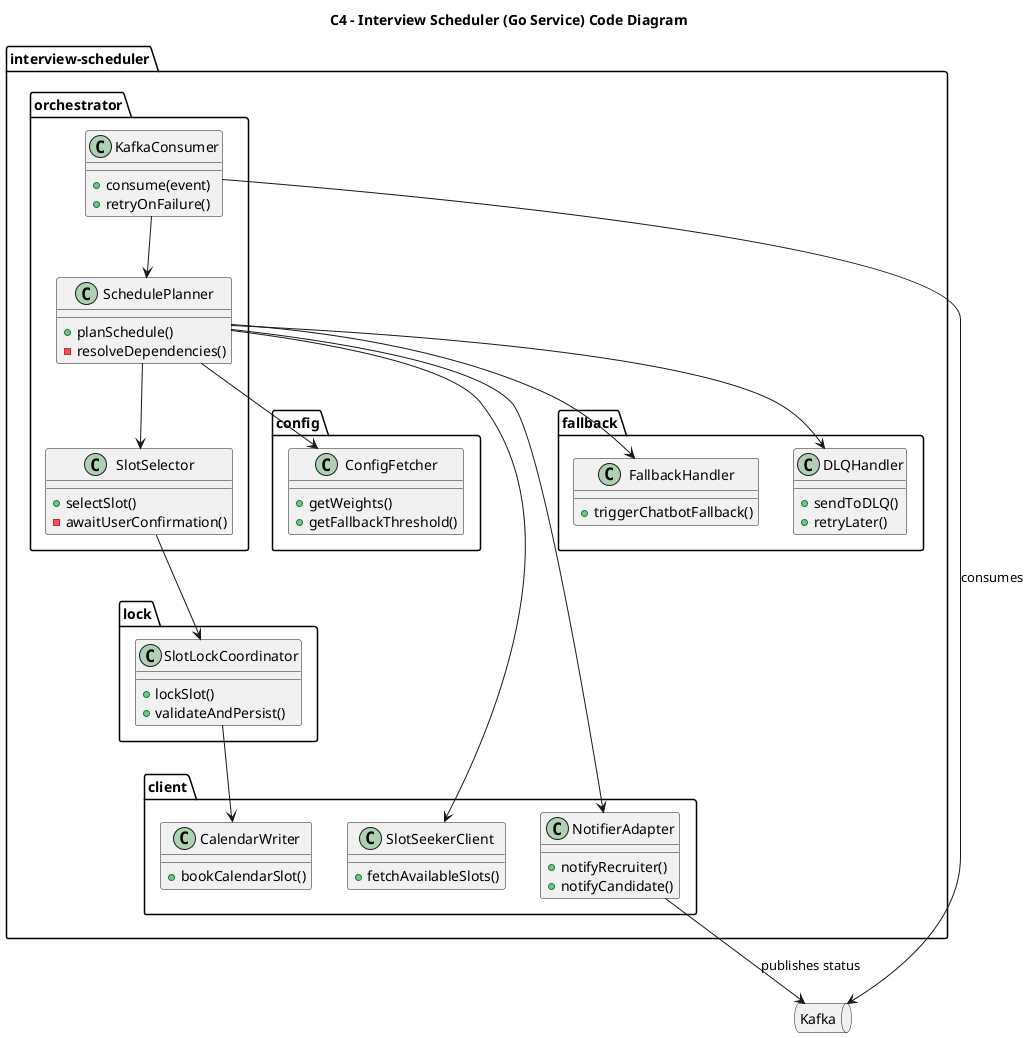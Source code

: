 @startuml
allowmixing

skinparam componentStyle rectangle

title C4 – Interview Scheduler (Go Service) Code Diagram

package "interview-scheduler" {

  package "orchestrator" {
    class KafkaConsumer {
      +consume(event)
      +retryOnFailure()
    }

    class SchedulePlanner {
      +planSchedule()
      -resolveDependencies()
    }

    class SlotSelector {
      +selectSlot()
      -awaitUserConfirmation()
    }
  }

  package "config" {
    class ConfigFetcher {
      +getWeights()
      +getFallbackThreshold()
    }
  }

  package "client" {
    class SlotSeekerClient {
      +fetchAvailableSlots()
    }

    class NotifierAdapter {
      +notifyRecruiter()
      +notifyCandidate()
    }

    class CalendarWriter {
      +bookCalendarSlot()
    }
  }

  package "lock" {
    class SlotLockCoordinator {
      +lockSlot()
      +validateAndPersist()
    }
  }

  package "fallback" {
    class FallbackHandler {
      +triggerChatbotFallback()
    }

    class DLQHandler {
      +sendToDLQ()
      +retryLater()
    }
  }
}

' Internal wiring
KafkaConsumer --> SchedulePlanner
SchedulePlanner --> ConfigFetcher
SchedulePlanner --> SlotSeekerClient
SchedulePlanner --> SlotSelector
SlotSelector --> SlotLockCoordinator
SlotLockCoordinator --> CalendarWriter
SchedulePlanner --> NotifierAdapter
SchedulePlanner --> FallbackHandler
SchedulePlanner --> DLQHandler

' External systems
queue "Kafka" as kafka
KafkaConsumer --> kafka : consumes
NotifierAdapter --> kafka : publishes status

@enduml
